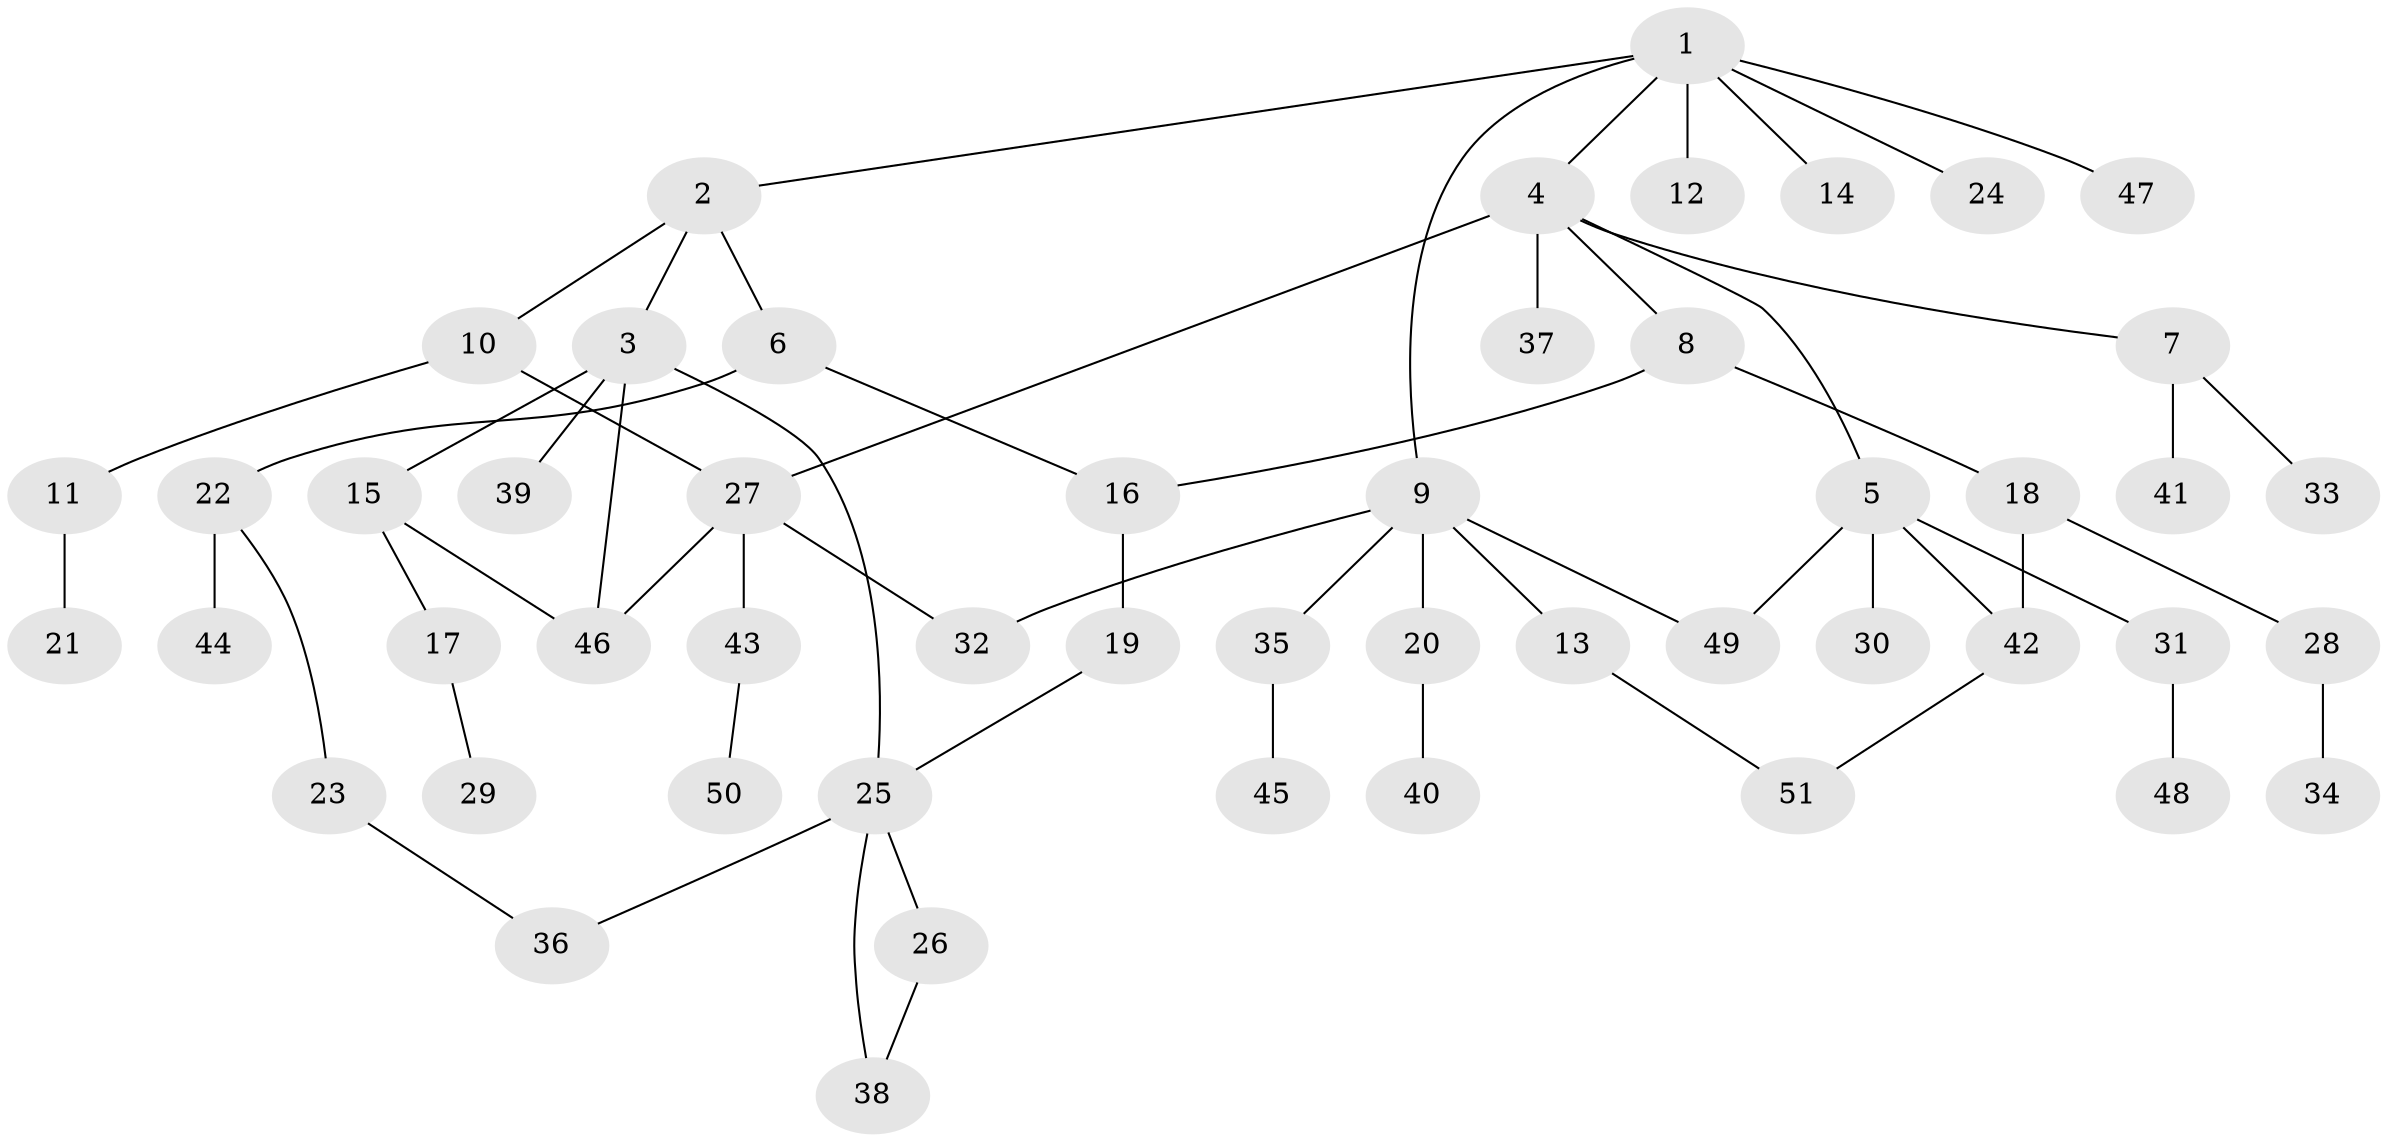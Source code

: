 // coarse degree distribution, {16: 0.05, 4: 0.1, 5: 0.05, 3: 0.15, 2: 0.15, 1: 0.5}
// Generated by graph-tools (version 1.1) at 2025/16/03/04/25 18:16:50]
// undirected, 51 vertices, 61 edges
graph export_dot {
graph [start="1"]
  node [color=gray90,style=filled];
  1;
  2;
  3;
  4;
  5;
  6;
  7;
  8;
  9;
  10;
  11;
  12;
  13;
  14;
  15;
  16;
  17;
  18;
  19;
  20;
  21;
  22;
  23;
  24;
  25;
  26;
  27;
  28;
  29;
  30;
  31;
  32;
  33;
  34;
  35;
  36;
  37;
  38;
  39;
  40;
  41;
  42;
  43;
  44;
  45;
  46;
  47;
  48;
  49;
  50;
  51;
  1 -- 2;
  1 -- 4;
  1 -- 9;
  1 -- 12;
  1 -- 14;
  1 -- 24;
  1 -- 47;
  2 -- 3;
  2 -- 6;
  2 -- 10;
  3 -- 15;
  3 -- 39;
  3 -- 46;
  3 -- 25;
  4 -- 5;
  4 -- 7;
  4 -- 8;
  4 -- 37;
  4 -- 27;
  5 -- 30;
  5 -- 31;
  5 -- 42;
  5 -- 49;
  6 -- 16;
  6 -- 22;
  7 -- 33;
  7 -- 41;
  8 -- 18;
  8 -- 16;
  9 -- 13;
  9 -- 20;
  9 -- 35;
  9 -- 49;
  9 -- 32;
  10 -- 11;
  10 -- 27;
  11 -- 21;
  13 -- 51;
  15 -- 17;
  15 -- 46;
  16 -- 19;
  17 -- 29;
  18 -- 28;
  18 -- 42;
  19 -- 25;
  20 -- 40;
  22 -- 23;
  22 -- 44;
  23 -- 36;
  25 -- 26;
  25 -- 38;
  25 -- 36;
  26 -- 38;
  27 -- 32;
  27 -- 43;
  27 -- 46;
  28 -- 34;
  31 -- 48;
  35 -- 45;
  42 -- 51;
  43 -- 50;
}
